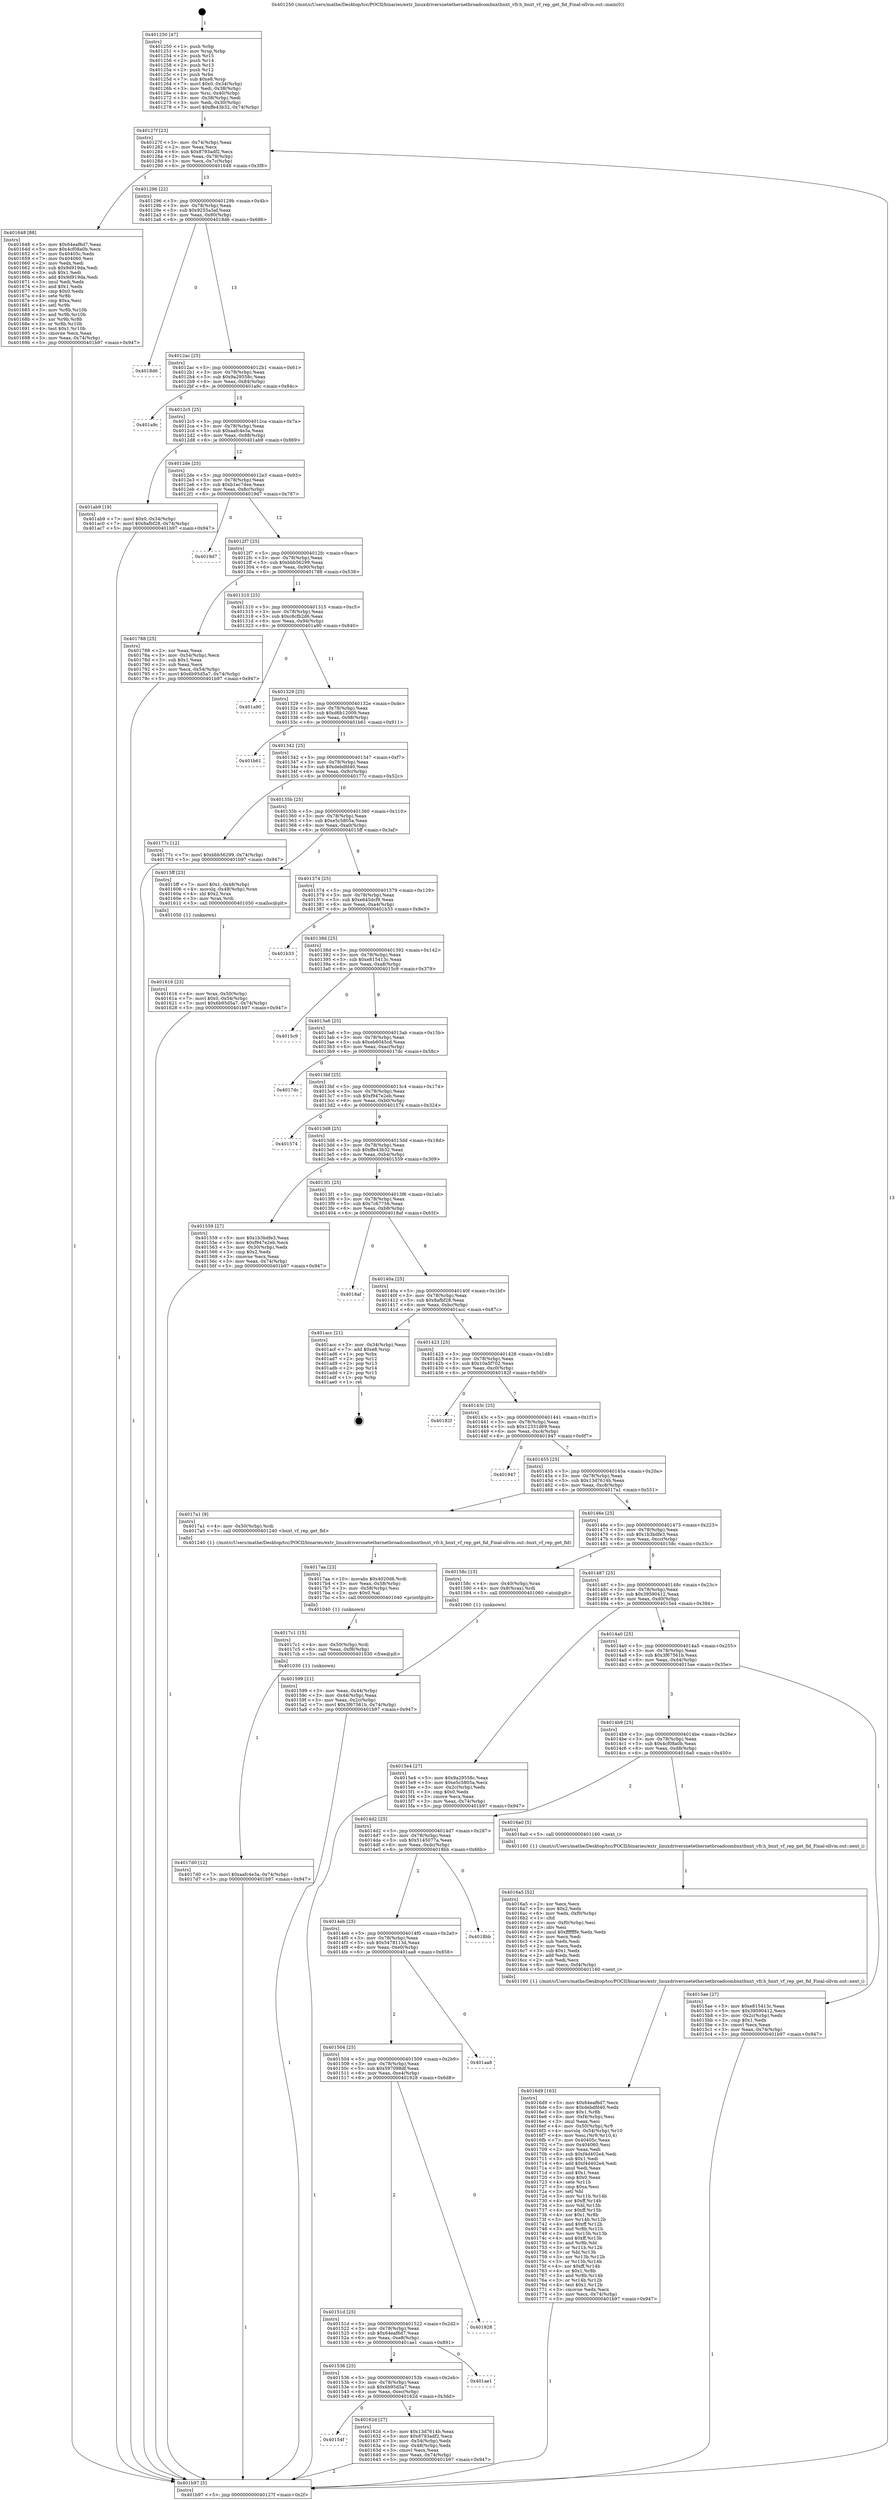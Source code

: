 digraph "0x401250" {
  label = "0x401250 (/mnt/c/Users/mathe/Desktop/tcc/POCII/binaries/extr_linuxdriversnetethernetbroadcombnxtbnxt_vfr.h_bnxt_vf_rep_get_fid_Final-ollvm.out::main(0))"
  labelloc = "t"
  node[shape=record]

  Entry [label="",width=0.3,height=0.3,shape=circle,fillcolor=black,style=filled]
  "0x40127f" [label="{
     0x40127f [23]\l
     | [instrs]\l
     &nbsp;&nbsp;0x40127f \<+3\>: mov -0x74(%rbp),%eax\l
     &nbsp;&nbsp;0x401282 \<+2\>: mov %eax,%ecx\l
     &nbsp;&nbsp;0x401284 \<+6\>: sub $0x8793adf2,%ecx\l
     &nbsp;&nbsp;0x40128a \<+3\>: mov %eax,-0x78(%rbp)\l
     &nbsp;&nbsp;0x40128d \<+3\>: mov %ecx,-0x7c(%rbp)\l
     &nbsp;&nbsp;0x401290 \<+6\>: je 0000000000401648 \<main+0x3f8\>\l
  }"]
  "0x401648" [label="{
     0x401648 [88]\l
     | [instrs]\l
     &nbsp;&nbsp;0x401648 \<+5\>: mov $0x64eaf6d7,%eax\l
     &nbsp;&nbsp;0x40164d \<+5\>: mov $0x4cf08a0b,%ecx\l
     &nbsp;&nbsp;0x401652 \<+7\>: mov 0x40405c,%edx\l
     &nbsp;&nbsp;0x401659 \<+7\>: mov 0x404060,%esi\l
     &nbsp;&nbsp;0x401660 \<+2\>: mov %edx,%edi\l
     &nbsp;&nbsp;0x401662 \<+6\>: sub $0x9d919da,%edi\l
     &nbsp;&nbsp;0x401668 \<+3\>: sub $0x1,%edi\l
     &nbsp;&nbsp;0x40166b \<+6\>: add $0x9d919da,%edi\l
     &nbsp;&nbsp;0x401671 \<+3\>: imul %edi,%edx\l
     &nbsp;&nbsp;0x401674 \<+3\>: and $0x1,%edx\l
     &nbsp;&nbsp;0x401677 \<+3\>: cmp $0x0,%edx\l
     &nbsp;&nbsp;0x40167a \<+4\>: sete %r8b\l
     &nbsp;&nbsp;0x40167e \<+3\>: cmp $0xa,%esi\l
     &nbsp;&nbsp;0x401681 \<+4\>: setl %r9b\l
     &nbsp;&nbsp;0x401685 \<+3\>: mov %r8b,%r10b\l
     &nbsp;&nbsp;0x401688 \<+3\>: and %r9b,%r10b\l
     &nbsp;&nbsp;0x40168b \<+3\>: xor %r9b,%r8b\l
     &nbsp;&nbsp;0x40168e \<+3\>: or %r8b,%r10b\l
     &nbsp;&nbsp;0x401691 \<+4\>: test $0x1,%r10b\l
     &nbsp;&nbsp;0x401695 \<+3\>: cmovne %ecx,%eax\l
     &nbsp;&nbsp;0x401698 \<+3\>: mov %eax,-0x74(%rbp)\l
     &nbsp;&nbsp;0x40169b \<+5\>: jmp 0000000000401b97 \<main+0x947\>\l
  }"]
  "0x401296" [label="{
     0x401296 [22]\l
     | [instrs]\l
     &nbsp;&nbsp;0x401296 \<+5\>: jmp 000000000040129b \<main+0x4b\>\l
     &nbsp;&nbsp;0x40129b \<+3\>: mov -0x78(%rbp),%eax\l
     &nbsp;&nbsp;0x40129e \<+5\>: sub $0x9255a3af,%eax\l
     &nbsp;&nbsp;0x4012a3 \<+3\>: mov %eax,-0x80(%rbp)\l
     &nbsp;&nbsp;0x4012a6 \<+6\>: je 00000000004018d6 \<main+0x686\>\l
  }"]
  Exit [label="",width=0.3,height=0.3,shape=circle,fillcolor=black,style=filled,peripheries=2]
  "0x4018d6" [label="{
     0x4018d6\l
  }", style=dashed]
  "0x4012ac" [label="{
     0x4012ac [25]\l
     | [instrs]\l
     &nbsp;&nbsp;0x4012ac \<+5\>: jmp 00000000004012b1 \<main+0x61\>\l
     &nbsp;&nbsp;0x4012b1 \<+3\>: mov -0x78(%rbp),%eax\l
     &nbsp;&nbsp;0x4012b4 \<+5\>: sub $0x9a29558c,%eax\l
     &nbsp;&nbsp;0x4012b9 \<+6\>: mov %eax,-0x84(%rbp)\l
     &nbsp;&nbsp;0x4012bf \<+6\>: je 0000000000401a9c \<main+0x84c\>\l
  }"]
  "0x4017d0" [label="{
     0x4017d0 [12]\l
     | [instrs]\l
     &nbsp;&nbsp;0x4017d0 \<+7\>: movl $0xaafc4e3a,-0x74(%rbp)\l
     &nbsp;&nbsp;0x4017d7 \<+5\>: jmp 0000000000401b97 \<main+0x947\>\l
  }"]
  "0x401a9c" [label="{
     0x401a9c\l
  }", style=dashed]
  "0x4012c5" [label="{
     0x4012c5 [25]\l
     | [instrs]\l
     &nbsp;&nbsp;0x4012c5 \<+5\>: jmp 00000000004012ca \<main+0x7a\>\l
     &nbsp;&nbsp;0x4012ca \<+3\>: mov -0x78(%rbp),%eax\l
     &nbsp;&nbsp;0x4012cd \<+5\>: sub $0xaafc4e3a,%eax\l
     &nbsp;&nbsp;0x4012d2 \<+6\>: mov %eax,-0x88(%rbp)\l
     &nbsp;&nbsp;0x4012d8 \<+6\>: je 0000000000401ab9 \<main+0x869\>\l
  }"]
  "0x4017c1" [label="{
     0x4017c1 [15]\l
     | [instrs]\l
     &nbsp;&nbsp;0x4017c1 \<+4\>: mov -0x50(%rbp),%rdi\l
     &nbsp;&nbsp;0x4017c5 \<+6\>: mov %eax,-0xf8(%rbp)\l
     &nbsp;&nbsp;0x4017cb \<+5\>: call 0000000000401030 \<free@plt\>\l
     | [calls]\l
     &nbsp;&nbsp;0x401030 \{1\} (unknown)\l
  }"]
  "0x401ab9" [label="{
     0x401ab9 [19]\l
     | [instrs]\l
     &nbsp;&nbsp;0x401ab9 \<+7\>: movl $0x0,-0x34(%rbp)\l
     &nbsp;&nbsp;0x401ac0 \<+7\>: movl $0x8afbf28,-0x74(%rbp)\l
     &nbsp;&nbsp;0x401ac7 \<+5\>: jmp 0000000000401b97 \<main+0x947\>\l
  }"]
  "0x4012de" [label="{
     0x4012de [25]\l
     | [instrs]\l
     &nbsp;&nbsp;0x4012de \<+5\>: jmp 00000000004012e3 \<main+0x93\>\l
     &nbsp;&nbsp;0x4012e3 \<+3\>: mov -0x78(%rbp),%eax\l
     &nbsp;&nbsp;0x4012e6 \<+5\>: sub $0xb1ec7dee,%eax\l
     &nbsp;&nbsp;0x4012eb \<+6\>: mov %eax,-0x8c(%rbp)\l
     &nbsp;&nbsp;0x4012f1 \<+6\>: je 00000000004019d7 \<main+0x787\>\l
  }"]
  "0x4017aa" [label="{
     0x4017aa [23]\l
     | [instrs]\l
     &nbsp;&nbsp;0x4017aa \<+10\>: movabs $0x4020d6,%rdi\l
     &nbsp;&nbsp;0x4017b4 \<+3\>: mov %eax,-0x58(%rbp)\l
     &nbsp;&nbsp;0x4017b7 \<+3\>: mov -0x58(%rbp),%esi\l
     &nbsp;&nbsp;0x4017ba \<+2\>: mov $0x0,%al\l
     &nbsp;&nbsp;0x4017bc \<+5\>: call 0000000000401040 \<printf@plt\>\l
     | [calls]\l
     &nbsp;&nbsp;0x401040 \{1\} (unknown)\l
  }"]
  "0x4019d7" [label="{
     0x4019d7\l
  }", style=dashed]
  "0x4012f7" [label="{
     0x4012f7 [25]\l
     | [instrs]\l
     &nbsp;&nbsp;0x4012f7 \<+5\>: jmp 00000000004012fc \<main+0xac\>\l
     &nbsp;&nbsp;0x4012fc \<+3\>: mov -0x78(%rbp),%eax\l
     &nbsp;&nbsp;0x4012ff \<+5\>: sub $0xbbb56299,%eax\l
     &nbsp;&nbsp;0x401304 \<+6\>: mov %eax,-0x90(%rbp)\l
     &nbsp;&nbsp;0x40130a \<+6\>: je 0000000000401788 \<main+0x538\>\l
  }"]
  "0x4016d9" [label="{
     0x4016d9 [163]\l
     | [instrs]\l
     &nbsp;&nbsp;0x4016d9 \<+5\>: mov $0x64eaf6d7,%ecx\l
     &nbsp;&nbsp;0x4016de \<+5\>: mov $0xdebdfd40,%edx\l
     &nbsp;&nbsp;0x4016e3 \<+3\>: mov $0x1,%r8b\l
     &nbsp;&nbsp;0x4016e6 \<+6\>: mov -0xf4(%rbp),%esi\l
     &nbsp;&nbsp;0x4016ec \<+3\>: imul %eax,%esi\l
     &nbsp;&nbsp;0x4016ef \<+4\>: mov -0x50(%rbp),%r9\l
     &nbsp;&nbsp;0x4016f3 \<+4\>: movslq -0x54(%rbp),%r10\l
     &nbsp;&nbsp;0x4016f7 \<+4\>: mov %esi,(%r9,%r10,4)\l
     &nbsp;&nbsp;0x4016fb \<+7\>: mov 0x40405c,%eax\l
     &nbsp;&nbsp;0x401702 \<+7\>: mov 0x404060,%esi\l
     &nbsp;&nbsp;0x401709 \<+2\>: mov %eax,%edi\l
     &nbsp;&nbsp;0x40170b \<+6\>: sub $0xf4d402e4,%edi\l
     &nbsp;&nbsp;0x401711 \<+3\>: sub $0x1,%edi\l
     &nbsp;&nbsp;0x401714 \<+6\>: add $0xf4d402e4,%edi\l
     &nbsp;&nbsp;0x40171a \<+3\>: imul %edi,%eax\l
     &nbsp;&nbsp;0x40171d \<+3\>: and $0x1,%eax\l
     &nbsp;&nbsp;0x401720 \<+3\>: cmp $0x0,%eax\l
     &nbsp;&nbsp;0x401723 \<+4\>: sete %r11b\l
     &nbsp;&nbsp;0x401727 \<+3\>: cmp $0xa,%esi\l
     &nbsp;&nbsp;0x40172a \<+3\>: setl %bl\l
     &nbsp;&nbsp;0x40172d \<+3\>: mov %r11b,%r14b\l
     &nbsp;&nbsp;0x401730 \<+4\>: xor $0xff,%r14b\l
     &nbsp;&nbsp;0x401734 \<+3\>: mov %bl,%r15b\l
     &nbsp;&nbsp;0x401737 \<+4\>: xor $0xff,%r15b\l
     &nbsp;&nbsp;0x40173b \<+4\>: xor $0x1,%r8b\l
     &nbsp;&nbsp;0x40173f \<+3\>: mov %r14b,%r12b\l
     &nbsp;&nbsp;0x401742 \<+4\>: and $0xff,%r12b\l
     &nbsp;&nbsp;0x401746 \<+3\>: and %r8b,%r11b\l
     &nbsp;&nbsp;0x401749 \<+3\>: mov %r15b,%r13b\l
     &nbsp;&nbsp;0x40174c \<+4\>: and $0xff,%r13b\l
     &nbsp;&nbsp;0x401750 \<+3\>: and %r8b,%bl\l
     &nbsp;&nbsp;0x401753 \<+3\>: or %r11b,%r12b\l
     &nbsp;&nbsp;0x401756 \<+3\>: or %bl,%r13b\l
     &nbsp;&nbsp;0x401759 \<+3\>: xor %r13b,%r12b\l
     &nbsp;&nbsp;0x40175c \<+3\>: or %r15b,%r14b\l
     &nbsp;&nbsp;0x40175f \<+4\>: xor $0xff,%r14b\l
     &nbsp;&nbsp;0x401763 \<+4\>: or $0x1,%r8b\l
     &nbsp;&nbsp;0x401767 \<+3\>: and %r8b,%r14b\l
     &nbsp;&nbsp;0x40176a \<+3\>: or %r14b,%r12b\l
     &nbsp;&nbsp;0x40176d \<+4\>: test $0x1,%r12b\l
     &nbsp;&nbsp;0x401771 \<+3\>: cmovne %edx,%ecx\l
     &nbsp;&nbsp;0x401774 \<+3\>: mov %ecx,-0x74(%rbp)\l
     &nbsp;&nbsp;0x401777 \<+5\>: jmp 0000000000401b97 \<main+0x947\>\l
  }"]
  "0x401788" [label="{
     0x401788 [25]\l
     | [instrs]\l
     &nbsp;&nbsp;0x401788 \<+2\>: xor %eax,%eax\l
     &nbsp;&nbsp;0x40178a \<+3\>: mov -0x54(%rbp),%ecx\l
     &nbsp;&nbsp;0x40178d \<+3\>: sub $0x1,%eax\l
     &nbsp;&nbsp;0x401790 \<+2\>: sub %eax,%ecx\l
     &nbsp;&nbsp;0x401792 \<+3\>: mov %ecx,-0x54(%rbp)\l
     &nbsp;&nbsp;0x401795 \<+7\>: movl $0x6b95d5a7,-0x74(%rbp)\l
     &nbsp;&nbsp;0x40179c \<+5\>: jmp 0000000000401b97 \<main+0x947\>\l
  }"]
  "0x401310" [label="{
     0x401310 [25]\l
     | [instrs]\l
     &nbsp;&nbsp;0x401310 \<+5\>: jmp 0000000000401315 \<main+0xc5\>\l
     &nbsp;&nbsp;0x401315 \<+3\>: mov -0x78(%rbp),%eax\l
     &nbsp;&nbsp;0x401318 \<+5\>: sub $0xc8cfb2d6,%eax\l
     &nbsp;&nbsp;0x40131d \<+6\>: mov %eax,-0x94(%rbp)\l
     &nbsp;&nbsp;0x401323 \<+6\>: je 0000000000401a90 \<main+0x840\>\l
  }"]
  "0x4016a5" [label="{
     0x4016a5 [52]\l
     | [instrs]\l
     &nbsp;&nbsp;0x4016a5 \<+2\>: xor %ecx,%ecx\l
     &nbsp;&nbsp;0x4016a7 \<+5\>: mov $0x2,%edx\l
     &nbsp;&nbsp;0x4016ac \<+6\>: mov %edx,-0xf0(%rbp)\l
     &nbsp;&nbsp;0x4016b2 \<+1\>: cltd\l
     &nbsp;&nbsp;0x4016b3 \<+6\>: mov -0xf0(%rbp),%esi\l
     &nbsp;&nbsp;0x4016b9 \<+2\>: idiv %esi\l
     &nbsp;&nbsp;0x4016bb \<+6\>: imul $0xfffffffe,%edx,%edx\l
     &nbsp;&nbsp;0x4016c1 \<+2\>: mov %ecx,%edi\l
     &nbsp;&nbsp;0x4016c3 \<+2\>: sub %edx,%edi\l
     &nbsp;&nbsp;0x4016c5 \<+2\>: mov %ecx,%edx\l
     &nbsp;&nbsp;0x4016c7 \<+3\>: sub $0x1,%edx\l
     &nbsp;&nbsp;0x4016ca \<+2\>: add %edx,%edi\l
     &nbsp;&nbsp;0x4016cc \<+2\>: sub %edi,%ecx\l
     &nbsp;&nbsp;0x4016ce \<+6\>: mov %ecx,-0xf4(%rbp)\l
     &nbsp;&nbsp;0x4016d4 \<+5\>: call 0000000000401160 \<next_i\>\l
     | [calls]\l
     &nbsp;&nbsp;0x401160 \{1\} (/mnt/c/Users/mathe/Desktop/tcc/POCII/binaries/extr_linuxdriversnetethernetbroadcombnxtbnxt_vfr.h_bnxt_vf_rep_get_fid_Final-ollvm.out::next_i)\l
  }"]
  "0x401a90" [label="{
     0x401a90\l
  }", style=dashed]
  "0x401329" [label="{
     0x401329 [25]\l
     | [instrs]\l
     &nbsp;&nbsp;0x401329 \<+5\>: jmp 000000000040132e \<main+0xde\>\l
     &nbsp;&nbsp;0x40132e \<+3\>: mov -0x78(%rbp),%eax\l
     &nbsp;&nbsp;0x401331 \<+5\>: sub $0xd6b12009,%eax\l
     &nbsp;&nbsp;0x401336 \<+6\>: mov %eax,-0x98(%rbp)\l
     &nbsp;&nbsp;0x40133c \<+6\>: je 0000000000401b61 \<main+0x911\>\l
  }"]
  "0x40154f" [label="{
     0x40154f\l
  }", style=dashed]
  "0x401b61" [label="{
     0x401b61\l
  }", style=dashed]
  "0x401342" [label="{
     0x401342 [25]\l
     | [instrs]\l
     &nbsp;&nbsp;0x401342 \<+5\>: jmp 0000000000401347 \<main+0xf7\>\l
     &nbsp;&nbsp;0x401347 \<+3\>: mov -0x78(%rbp),%eax\l
     &nbsp;&nbsp;0x40134a \<+5\>: sub $0xdebdfd40,%eax\l
     &nbsp;&nbsp;0x40134f \<+6\>: mov %eax,-0x9c(%rbp)\l
     &nbsp;&nbsp;0x401355 \<+6\>: je 000000000040177c \<main+0x52c\>\l
  }"]
  "0x40162d" [label="{
     0x40162d [27]\l
     | [instrs]\l
     &nbsp;&nbsp;0x40162d \<+5\>: mov $0x13d7614b,%eax\l
     &nbsp;&nbsp;0x401632 \<+5\>: mov $0x8793adf2,%ecx\l
     &nbsp;&nbsp;0x401637 \<+3\>: mov -0x54(%rbp),%edx\l
     &nbsp;&nbsp;0x40163a \<+3\>: cmp -0x48(%rbp),%edx\l
     &nbsp;&nbsp;0x40163d \<+3\>: cmovl %ecx,%eax\l
     &nbsp;&nbsp;0x401640 \<+3\>: mov %eax,-0x74(%rbp)\l
     &nbsp;&nbsp;0x401643 \<+5\>: jmp 0000000000401b97 \<main+0x947\>\l
  }"]
  "0x40177c" [label="{
     0x40177c [12]\l
     | [instrs]\l
     &nbsp;&nbsp;0x40177c \<+7\>: movl $0xbbb56299,-0x74(%rbp)\l
     &nbsp;&nbsp;0x401783 \<+5\>: jmp 0000000000401b97 \<main+0x947\>\l
  }"]
  "0x40135b" [label="{
     0x40135b [25]\l
     | [instrs]\l
     &nbsp;&nbsp;0x40135b \<+5\>: jmp 0000000000401360 \<main+0x110\>\l
     &nbsp;&nbsp;0x401360 \<+3\>: mov -0x78(%rbp),%eax\l
     &nbsp;&nbsp;0x401363 \<+5\>: sub $0xe5c5805a,%eax\l
     &nbsp;&nbsp;0x401368 \<+6\>: mov %eax,-0xa0(%rbp)\l
     &nbsp;&nbsp;0x40136e \<+6\>: je 00000000004015ff \<main+0x3af\>\l
  }"]
  "0x401536" [label="{
     0x401536 [25]\l
     | [instrs]\l
     &nbsp;&nbsp;0x401536 \<+5\>: jmp 000000000040153b \<main+0x2eb\>\l
     &nbsp;&nbsp;0x40153b \<+3\>: mov -0x78(%rbp),%eax\l
     &nbsp;&nbsp;0x40153e \<+5\>: sub $0x6b95d5a7,%eax\l
     &nbsp;&nbsp;0x401543 \<+6\>: mov %eax,-0xec(%rbp)\l
     &nbsp;&nbsp;0x401549 \<+6\>: je 000000000040162d \<main+0x3dd\>\l
  }"]
  "0x4015ff" [label="{
     0x4015ff [23]\l
     | [instrs]\l
     &nbsp;&nbsp;0x4015ff \<+7\>: movl $0x1,-0x48(%rbp)\l
     &nbsp;&nbsp;0x401606 \<+4\>: movslq -0x48(%rbp),%rax\l
     &nbsp;&nbsp;0x40160a \<+4\>: shl $0x2,%rax\l
     &nbsp;&nbsp;0x40160e \<+3\>: mov %rax,%rdi\l
     &nbsp;&nbsp;0x401611 \<+5\>: call 0000000000401050 \<malloc@plt\>\l
     | [calls]\l
     &nbsp;&nbsp;0x401050 \{1\} (unknown)\l
  }"]
  "0x401374" [label="{
     0x401374 [25]\l
     | [instrs]\l
     &nbsp;&nbsp;0x401374 \<+5\>: jmp 0000000000401379 \<main+0x129\>\l
     &nbsp;&nbsp;0x401379 \<+3\>: mov -0x78(%rbp),%eax\l
     &nbsp;&nbsp;0x40137c \<+5\>: sub $0xe645dcf9,%eax\l
     &nbsp;&nbsp;0x401381 \<+6\>: mov %eax,-0xa4(%rbp)\l
     &nbsp;&nbsp;0x401387 \<+6\>: je 0000000000401b33 \<main+0x8e3\>\l
  }"]
  "0x401ae1" [label="{
     0x401ae1\l
  }", style=dashed]
  "0x401b33" [label="{
     0x401b33\l
  }", style=dashed]
  "0x40138d" [label="{
     0x40138d [25]\l
     | [instrs]\l
     &nbsp;&nbsp;0x40138d \<+5\>: jmp 0000000000401392 \<main+0x142\>\l
     &nbsp;&nbsp;0x401392 \<+3\>: mov -0x78(%rbp),%eax\l
     &nbsp;&nbsp;0x401395 \<+5\>: sub $0xe815413c,%eax\l
     &nbsp;&nbsp;0x40139a \<+6\>: mov %eax,-0xa8(%rbp)\l
     &nbsp;&nbsp;0x4013a0 \<+6\>: je 00000000004015c9 \<main+0x379\>\l
  }"]
  "0x40151d" [label="{
     0x40151d [25]\l
     | [instrs]\l
     &nbsp;&nbsp;0x40151d \<+5\>: jmp 0000000000401522 \<main+0x2d2\>\l
     &nbsp;&nbsp;0x401522 \<+3\>: mov -0x78(%rbp),%eax\l
     &nbsp;&nbsp;0x401525 \<+5\>: sub $0x64eaf6d7,%eax\l
     &nbsp;&nbsp;0x40152a \<+6\>: mov %eax,-0xe8(%rbp)\l
     &nbsp;&nbsp;0x401530 \<+6\>: je 0000000000401ae1 \<main+0x891\>\l
  }"]
  "0x4015c9" [label="{
     0x4015c9\l
  }", style=dashed]
  "0x4013a6" [label="{
     0x4013a6 [25]\l
     | [instrs]\l
     &nbsp;&nbsp;0x4013a6 \<+5\>: jmp 00000000004013ab \<main+0x15b\>\l
     &nbsp;&nbsp;0x4013ab \<+3\>: mov -0x78(%rbp),%eax\l
     &nbsp;&nbsp;0x4013ae \<+5\>: sub $0xeb6045cd,%eax\l
     &nbsp;&nbsp;0x4013b3 \<+6\>: mov %eax,-0xac(%rbp)\l
     &nbsp;&nbsp;0x4013b9 \<+6\>: je 00000000004017dc \<main+0x58c\>\l
  }"]
  "0x401928" [label="{
     0x401928\l
  }", style=dashed]
  "0x4017dc" [label="{
     0x4017dc\l
  }", style=dashed]
  "0x4013bf" [label="{
     0x4013bf [25]\l
     | [instrs]\l
     &nbsp;&nbsp;0x4013bf \<+5\>: jmp 00000000004013c4 \<main+0x174\>\l
     &nbsp;&nbsp;0x4013c4 \<+3\>: mov -0x78(%rbp),%eax\l
     &nbsp;&nbsp;0x4013c7 \<+5\>: sub $0xf947e2eb,%eax\l
     &nbsp;&nbsp;0x4013cc \<+6\>: mov %eax,-0xb0(%rbp)\l
     &nbsp;&nbsp;0x4013d2 \<+6\>: je 0000000000401574 \<main+0x324\>\l
  }"]
  "0x401504" [label="{
     0x401504 [25]\l
     | [instrs]\l
     &nbsp;&nbsp;0x401504 \<+5\>: jmp 0000000000401509 \<main+0x2b9\>\l
     &nbsp;&nbsp;0x401509 \<+3\>: mov -0x78(%rbp),%eax\l
     &nbsp;&nbsp;0x40150c \<+5\>: sub $0x597098df,%eax\l
     &nbsp;&nbsp;0x401511 \<+6\>: mov %eax,-0xe4(%rbp)\l
     &nbsp;&nbsp;0x401517 \<+6\>: je 0000000000401928 \<main+0x6d8\>\l
  }"]
  "0x401574" [label="{
     0x401574\l
  }", style=dashed]
  "0x4013d8" [label="{
     0x4013d8 [25]\l
     | [instrs]\l
     &nbsp;&nbsp;0x4013d8 \<+5\>: jmp 00000000004013dd \<main+0x18d\>\l
     &nbsp;&nbsp;0x4013dd \<+3\>: mov -0x78(%rbp),%eax\l
     &nbsp;&nbsp;0x4013e0 \<+5\>: sub $0xffe43b32,%eax\l
     &nbsp;&nbsp;0x4013e5 \<+6\>: mov %eax,-0xb4(%rbp)\l
     &nbsp;&nbsp;0x4013eb \<+6\>: je 0000000000401559 \<main+0x309\>\l
  }"]
  "0x401aa8" [label="{
     0x401aa8\l
  }", style=dashed]
  "0x401559" [label="{
     0x401559 [27]\l
     | [instrs]\l
     &nbsp;&nbsp;0x401559 \<+5\>: mov $0x1b3bdfe3,%eax\l
     &nbsp;&nbsp;0x40155e \<+5\>: mov $0xf947e2eb,%ecx\l
     &nbsp;&nbsp;0x401563 \<+3\>: mov -0x30(%rbp),%edx\l
     &nbsp;&nbsp;0x401566 \<+3\>: cmp $0x2,%edx\l
     &nbsp;&nbsp;0x401569 \<+3\>: cmovne %ecx,%eax\l
     &nbsp;&nbsp;0x40156c \<+3\>: mov %eax,-0x74(%rbp)\l
     &nbsp;&nbsp;0x40156f \<+5\>: jmp 0000000000401b97 \<main+0x947\>\l
  }"]
  "0x4013f1" [label="{
     0x4013f1 [25]\l
     | [instrs]\l
     &nbsp;&nbsp;0x4013f1 \<+5\>: jmp 00000000004013f6 \<main+0x1a6\>\l
     &nbsp;&nbsp;0x4013f6 \<+3\>: mov -0x78(%rbp),%eax\l
     &nbsp;&nbsp;0x4013f9 \<+5\>: sub $0x7c67756,%eax\l
     &nbsp;&nbsp;0x4013fe \<+6\>: mov %eax,-0xb8(%rbp)\l
     &nbsp;&nbsp;0x401404 \<+6\>: je 00000000004018af \<main+0x65f\>\l
  }"]
  "0x401b97" [label="{
     0x401b97 [5]\l
     | [instrs]\l
     &nbsp;&nbsp;0x401b97 \<+5\>: jmp 000000000040127f \<main+0x2f\>\l
  }"]
  "0x401250" [label="{
     0x401250 [47]\l
     | [instrs]\l
     &nbsp;&nbsp;0x401250 \<+1\>: push %rbp\l
     &nbsp;&nbsp;0x401251 \<+3\>: mov %rsp,%rbp\l
     &nbsp;&nbsp;0x401254 \<+2\>: push %r15\l
     &nbsp;&nbsp;0x401256 \<+2\>: push %r14\l
     &nbsp;&nbsp;0x401258 \<+2\>: push %r13\l
     &nbsp;&nbsp;0x40125a \<+2\>: push %r12\l
     &nbsp;&nbsp;0x40125c \<+1\>: push %rbx\l
     &nbsp;&nbsp;0x40125d \<+7\>: sub $0xe8,%rsp\l
     &nbsp;&nbsp;0x401264 \<+7\>: movl $0x0,-0x34(%rbp)\l
     &nbsp;&nbsp;0x40126b \<+3\>: mov %edi,-0x38(%rbp)\l
     &nbsp;&nbsp;0x40126e \<+4\>: mov %rsi,-0x40(%rbp)\l
     &nbsp;&nbsp;0x401272 \<+3\>: mov -0x38(%rbp),%edi\l
     &nbsp;&nbsp;0x401275 \<+3\>: mov %edi,-0x30(%rbp)\l
     &nbsp;&nbsp;0x401278 \<+7\>: movl $0xffe43b32,-0x74(%rbp)\l
  }"]
  "0x4014eb" [label="{
     0x4014eb [25]\l
     | [instrs]\l
     &nbsp;&nbsp;0x4014eb \<+5\>: jmp 00000000004014f0 \<main+0x2a0\>\l
     &nbsp;&nbsp;0x4014f0 \<+3\>: mov -0x78(%rbp),%eax\l
     &nbsp;&nbsp;0x4014f3 \<+5\>: sub $0x5478113d,%eax\l
     &nbsp;&nbsp;0x4014f8 \<+6\>: mov %eax,-0xe0(%rbp)\l
     &nbsp;&nbsp;0x4014fe \<+6\>: je 0000000000401aa8 \<main+0x858\>\l
  }"]
  "0x4018af" [label="{
     0x4018af\l
  }", style=dashed]
  "0x40140a" [label="{
     0x40140a [25]\l
     | [instrs]\l
     &nbsp;&nbsp;0x40140a \<+5\>: jmp 000000000040140f \<main+0x1bf\>\l
     &nbsp;&nbsp;0x40140f \<+3\>: mov -0x78(%rbp),%eax\l
     &nbsp;&nbsp;0x401412 \<+5\>: sub $0x8afbf28,%eax\l
     &nbsp;&nbsp;0x401417 \<+6\>: mov %eax,-0xbc(%rbp)\l
     &nbsp;&nbsp;0x40141d \<+6\>: je 0000000000401acc \<main+0x87c\>\l
  }"]
  "0x4018bb" [label="{
     0x4018bb\l
  }", style=dashed]
  "0x401acc" [label="{
     0x401acc [21]\l
     | [instrs]\l
     &nbsp;&nbsp;0x401acc \<+3\>: mov -0x34(%rbp),%eax\l
     &nbsp;&nbsp;0x401acf \<+7\>: add $0xe8,%rsp\l
     &nbsp;&nbsp;0x401ad6 \<+1\>: pop %rbx\l
     &nbsp;&nbsp;0x401ad7 \<+2\>: pop %r12\l
     &nbsp;&nbsp;0x401ad9 \<+2\>: pop %r13\l
     &nbsp;&nbsp;0x401adb \<+2\>: pop %r14\l
     &nbsp;&nbsp;0x401add \<+2\>: pop %r15\l
     &nbsp;&nbsp;0x401adf \<+1\>: pop %rbp\l
     &nbsp;&nbsp;0x401ae0 \<+1\>: ret\l
  }"]
  "0x401423" [label="{
     0x401423 [25]\l
     | [instrs]\l
     &nbsp;&nbsp;0x401423 \<+5\>: jmp 0000000000401428 \<main+0x1d8\>\l
     &nbsp;&nbsp;0x401428 \<+3\>: mov -0x78(%rbp),%eax\l
     &nbsp;&nbsp;0x40142b \<+5\>: sub $0x10a5f702,%eax\l
     &nbsp;&nbsp;0x401430 \<+6\>: mov %eax,-0xc0(%rbp)\l
     &nbsp;&nbsp;0x401436 \<+6\>: je 000000000040182f \<main+0x5df\>\l
  }"]
  "0x4014d2" [label="{
     0x4014d2 [25]\l
     | [instrs]\l
     &nbsp;&nbsp;0x4014d2 \<+5\>: jmp 00000000004014d7 \<main+0x287\>\l
     &nbsp;&nbsp;0x4014d7 \<+3\>: mov -0x78(%rbp),%eax\l
     &nbsp;&nbsp;0x4014da \<+5\>: sub $0x5145077a,%eax\l
     &nbsp;&nbsp;0x4014df \<+6\>: mov %eax,-0xdc(%rbp)\l
     &nbsp;&nbsp;0x4014e5 \<+6\>: je 00000000004018bb \<main+0x66b\>\l
  }"]
  "0x40182f" [label="{
     0x40182f\l
  }", style=dashed]
  "0x40143c" [label="{
     0x40143c [25]\l
     | [instrs]\l
     &nbsp;&nbsp;0x40143c \<+5\>: jmp 0000000000401441 \<main+0x1f1\>\l
     &nbsp;&nbsp;0x401441 \<+3\>: mov -0x78(%rbp),%eax\l
     &nbsp;&nbsp;0x401444 \<+5\>: sub $0x12331d69,%eax\l
     &nbsp;&nbsp;0x401449 \<+6\>: mov %eax,-0xc4(%rbp)\l
     &nbsp;&nbsp;0x40144f \<+6\>: je 0000000000401947 \<main+0x6f7\>\l
  }"]
  "0x4016a0" [label="{
     0x4016a0 [5]\l
     | [instrs]\l
     &nbsp;&nbsp;0x4016a0 \<+5\>: call 0000000000401160 \<next_i\>\l
     | [calls]\l
     &nbsp;&nbsp;0x401160 \{1\} (/mnt/c/Users/mathe/Desktop/tcc/POCII/binaries/extr_linuxdriversnetethernetbroadcombnxtbnxt_vfr.h_bnxt_vf_rep_get_fid_Final-ollvm.out::next_i)\l
  }"]
  "0x401947" [label="{
     0x401947\l
  }", style=dashed]
  "0x401455" [label="{
     0x401455 [25]\l
     | [instrs]\l
     &nbsp;&nbsp;0x401455 \<+5\>: jmp 000000000040145a \<main+0x20a\>\l
     &nbsp;&nbsp;0x40145a \<+3\>: mov -0x78(%rbp),%eax\l
     &nbsp;&nbsp;0x40145d \<+5\>: sub $0x13d7614b,%eax\l
     &nbsp;&nbsp;0x401462 \<+6\>: mov %eax,-0xc8(%rbp)\l
     &nbsp;&nbsp;0x401468 \<+6\>: je 00000000004017a1 \<main+0x551\>\l
  }"]
  "0x401616" [label="{
     0x401616 [23]\l
     | [instrs]\l
     &nbsp;&nbsp;0x401616 \<+4\>: mov %rax,-0x50(%rbp)\l
     &nbsp;&nbsp;0x40161a \<+7\>: movl $0x0,-0x54(%rbp)\l
     &nbsp;&nbsp;0x401621 \<+7\>: movl $0x6b95d5a7,-0x74(%rbp)\l
     &nbsp;&nbsp;0x401628 \<+5\>: jmp 0000000000401b97 \<main+0x947\>\l
  }"]
  "0x4017a1" [label="{
     0x4017a1 [9]\l
     | [instrs]\l
     &nbsp;&nbsp;0x4017a1 \<+4\>: mov -0x50(%rbp),%rdi\l
     &nbsp;&nbsp;0x4017a5 \<+5\>: call 0000000000401240 \<bnxt_vf_rep_get_fid\>\l
     | [calls]\l
     &nbsp;&nbsp;0x401240 \{1\} (/mnt/c/Users/mathe/Desktop/tcc/POCII/binaries/extr_linuxdriversnetethernetbroadcombnxtbnxt_vfr.h_bnxt_vf_rep_get_fid_Final-ollvm.out::bnxt_vf_rep_get_fid)\l
  }"]
  "0x40146e" [label="{
     0x40146e [25]\l
     | [instrs]\l
     &nbsp;&nbsp;0x40146e \<+5\>: jmp 0000000000401473 \<main+0x223\>\l
     &nbsp;&nbsp;0x401473 \<+3\>: mov -0x78(%rbp),%eax\l
     &nbsp;&nbsp;0x401476 \<+5\>: sub $0x1b3bdfe3,%eax\l
     &nbsp;&nbsp;0x40147b \<+6\>: mov %eax,-0xcc(%rbp)\l
     &nbsp;&nbsp;0x401481 \<+6\>: je 000000000040158c \<main+0x33c\>\l
  }"]
  "0x4014b9" [label="{
     0x4014b9 [25]\l
     | [instrs]\l
     &nbsp;&nbsp;0x4014b9 \<+5\>: jmp 00000000004014be \<main+0x26e\>\l
     &nbsp;&nbsp;0x4014be \<+3\>: mov -0x78(%rbp),%eax\l
     &nbsp;&nbsp;0x4014c1 \<+5\>: sub $0x4cf08a0b,%eax\l
     &nbsp;&nbsp;0x4014c6 \<+6\>: mov %eax,-0xd8(%rbp)\l
     &nbsp;&nbsp;0x4014cc \<+6\>: je 00000000004016a0 \<main+0x450\>\l
  }"]
  "0x40158c" [label="{
     0x40158c [13]\l
     | [instrs]\l
     &nbsp;&nbsp;0x40158c \<+4\>: mov -0x40(%rbp),%rax\l
     &nbsp;&nbsp;0x401590 \<+4\>: mov 0x8(%rax),%rdi\l
     &nbsp;&nbsp;0x401594 \<+5\>: call 0000000000401060 \<atoi@plt\>\l
     | [calls]\l
     &nbsp;&nbsp;0x401060 \{1\} (unknown)\l
  }"]
  "0x401487" [label="{
     0x401487 [25]\l
     | [instrs]\l
     &nbsp;&nbsp;0x401487 \<+5\>: jmp 000000000040148c \<main+0x23c\>\l
     &nbsp;&nbsp;0x40148c \<+3\>: mov -0x78(%rbp),%eax\l
     &nbsp;&nbsp;0x40148f \<+5\>: sub $0x39590412,%eax\l
     &nbsp;&nbsp;0x401494 \<+6\>: mov %eax,-0xd0(%rbp)\l
     &nbsp;&nbsp;0x40149a \<+6\>: je 00000000004015e4 \<main+0x394\>\l
  }"]
  "0x401599" [label="{
     0x401599 [21]\l
     | [instrs]\l
     &nbsp;&nbsp;0x401599 \<+3\>: mov %eax,-0x44(%rbp)\l
     &nbsp;&nbsp;0x40159c \<+3\>: mov -0x44(%rbp),%eax\l
     &nbsp;&nbsp;0x40159f \<+3\>: mov %eax,-0x2c(%rbp)\l
     &nbsp;&nbsp;0x4015a2 \<+7\>: movl $0x3f67561b,-0x74(%rbp)\l
     &nbsp;&nbsp;0x4015a9 \<+5\>: jmp 0000000000401b97 \<main+0x947\>\l
  }"]
  "0x4015ae" [label="{
     0x4015ae [27]\l
     | [instrs]\l
     &nbsp;&nbsp;0x4015ae \<+5\>: mov $0xe815413c,%eax\l
     &nbsp;&nbsp;0x4015b3 \<+5\>: mov $0x39590412,%ecx\l
     &nbsp;&nbsp;0x4015b8 \<+3\>: mov -0x2c(%rbp),%edx\l
     &nbsp;&nbsp;0x4015bb \<+3\>: cmp $0x1,%edx\l
     &nbsp;&nbsp;0x4015be \<+3\>: cmovl %ecx,%eax\l
     &nbsp;&nbsp;0x4015c1 \<+3\>: mov %eax,-0x74(%rbp)\l
     &nbsp;&nbsp;0x4015c4 \<+5\>: jmp 0000000000401b97 \<main+0x947\>\l
  }"]
  "0x4015e4" [label="{
     0x4015e4 [27]\l
     | [instrs]\l
     &nbsp;&nbsp;0x4015e4 \<+5\>: mov $0x9a29558c,%eax\l
     &nbsp;&nbsp;0x4015e9 \<+5\>: mov $0xe5c5805a,%ecx\l
     &nbsp;&nbsp;0x4015ee \<+3\>: mov -0x2c(%rbp),%edx\l
     &nbsp;&nbsp;0x4015f1 \<+3\>: cmp $0x0,%edx\l
     &nbsp;&nbsp;0x4015f4 \<+3\>: cmove %ecx,%eax\l
     &nbsp;&nbsp;0x4015f7 \<+3\>: mov %eax,-0x74(%rbp)\l
     &nbsp;&nbsp;0x4015fa \<+5\>: jmp 0000000000401b97 \<main+0x947\>\l
  }"]
  "0x4014a0" [label="{
     0x4014a0 [25]\l
     | [instrs]\l
     &nbsp;&nbsp;0x4014a0 \<+5\>: jmp 00000000004014a5 \<main+0x255\>\l
     &nbsp;&nbsp;0x4014a5 \<+3\>: mov -0x78(%rbp),%eax\l
     &nbsp;&nbsp;0x4014a8 \<+5\>: sub $0x3f67561b,%eax\l
     &nbsp;&nbsp;0x4014ad \<+6\>: mov %eax,-0xd4(%rbp)\l
     &nbsp;&nbsp;0x4014b3 \<+6\>: je 00000000004015ae \<main+0x35e\>\l
  }"]
  Entry -> "0x401250" [label=" 1"]
  "0x40127f" -> "0x401648" [label=" 1"]
  "0x40127f" -> "0x401296" [label=" 13"]
  "0x401acc" -> Exit [label=" 1"]
  "0x401296" -> "0x4018d6" [label=" 0"]
  "0x401296" -> "0x4012ac" [label=" 13"]
  "0x401ab9" -> "0x401b97" [label=" 1"]
  "0x4012ac" -> "0x401a9c" [label=" 0"]
  "0x4012ac" -> "0x4012c5" [label=" 13"]
  "0x4017d0" -> "0x401b97" [label=" 1"]
  "0x4012c5" -> "0x401ab9" [label=" 1"]
  "0x4012c5" -> "0x4012de" [label=" 12"]
  "0x4017c1" -> "0x4017d0" [label=" 1"]
  "0x4012de" -> "0x4019d7" [label=" 0"]
  "0x4012de" -> "0x4012f7" [label=" 12"]
  "0x4017aa" -> "0x4017c1" [label=" 1"]
  "0x4012f7" -> "0x401788" [label=" 1"]
  "0x4012f7" -> "0x401310" [label=" 11"]
  "0x4017a1" -> "0x4017aa" [label=" 1"]
  "0x401310" -> "0x401a90" [label=" 0"]
  "0x401310" -> "0x401329" [label=" 11"]
  "0x401788" -> "0x401b97" [label=" 1"]
  "0x401329" -> "0x401b61" [label=" 0"]
  "0x401329" -> "0x401342" [label=" 11"]
  "0x40177c" -> "0x401b97" [label=" 1"]
  "0x401342" -> "0x40177c" [label=" 1"]
  "0x401342" -> "0x40135b" [label=" 10"]
  "0x4016d9" -> "0x401b97" [label=" 1"]
  "0x40135b" -> "0x4015ff" [label=" 1"]
  "0x40135b" -> "0x401374" [label=" 9"]
  "0x4016a0" -> "0x4016a5" [label=" 1"]
  "0x401374" -> "0x401b33" [label=" 0"]
  "0x401374" -> "0x40138d" [label=" 9"]
  "0x401648" -> "0x401b97" [label=" 1"]
  "0x40138d" -> "0x4015c9" [label=" 0"]
  "0x40138d" -> "0x4013a6" [label=" 9"]
  "0x401536" -> "0x40154f" [label=" 0"]
  "0x4013a6" -> "0x4017dc" [label=" 0"]
  "0x4013a6" -> "0x4013bf" [label=" 9"]
  "0x401536" -> "0x40162d" [label=" 2"]
  "0x4013bf" -> "0x401574" [label=" 0"]
  "0x4013bf" -> "0x4013d8" [label=" 9"]
  "0x40151d" -> "0x401536" [label=" 2"]
  "0x4013d8" -> "0x401559" [label=" 1"]
  "0x4013d8" -> "0x4013f1" [label=" 8"]
  "0x401559" -> "0x401b97" [label=" 1"]
  "0x401250" -> "0x40127f" [label=" 1"]
  "0x401b97" -> "0x40127f" [label=" 13"]
  "0x40151d" -> "0x401ae1" [label=" 0"]
  "0x4013f1" -> "0x4018af" [label=" 0"]
  "0x4013f1" -> "0x40140a" [label=" 8"]
  "0x401504" -> "0x40151d" [label=" 2"]
  "0x40140a" -> "0x401acc" [label=" 1"]
  "0x40140a" -> "0x401423" [label=" 7"]
  "0x401504" -> "0x401928" [label=" 0"]
  "0x401423" -> "0x40182f" [label=" 0"]
  "0x401423" -> "0x40143c" [label=" 7"]
  "0x4014eb" -> "0x401504" [label=" 2"]
  "0x40143c" -> "0x401947" [label=" 0"]
  "0x40143c" -> "0x401455" [label=" 7"]
  "0x4014eb" -> "0x401aa8" [label=" 0"]
  "0x401455" -> "0x4017a1" [label=" 1"]
  "0x401455" -> "0x40146e" [label=" 6"]
  "0x4014d2" -> "0x4014eb" [label=" 2"]
  "0x40146e" -> "0x40158c" [label=" 1"]
  "0x40146e" -> "0x401487" [label=" 5"]
  "0x40158c" -> "0x401599" [label=" 1"]
  "0x401599" -> "0x401b97" [label=" 1"]
  "0x4014d2" -> "0x4018bb" [label=" 0"]
  "0x401487" -> "0x4015e4" [label=" 1"]
  "0x401487" -> "0x4014a0" [label=" 4"]
  "0x4016a5" -> "0x4016d9" [label=" 1"]
  "0x4014a0" -> "0x4015ae" [label=" 1"]
  "0x4014a0" -> "0x4014b9" [label=" 3"]
  "0x4015ae" -> "0x401b97" [label=" 1"]
  "0x4015e4" -> "0x401b97" [label=" 1"]
  "0x4015ff" -> "0x401616" [label=" 1"]
  "0x401616" -> "0x401b97" [label=" 1"]
  "0x40162d" -> "0x401b97" [label=" 2"]
  "0x4014b9" -> "0x4016a0" [label=" 1"]
  "0x4014b9" -> "0x4014d2" [label=" 2"]
}
